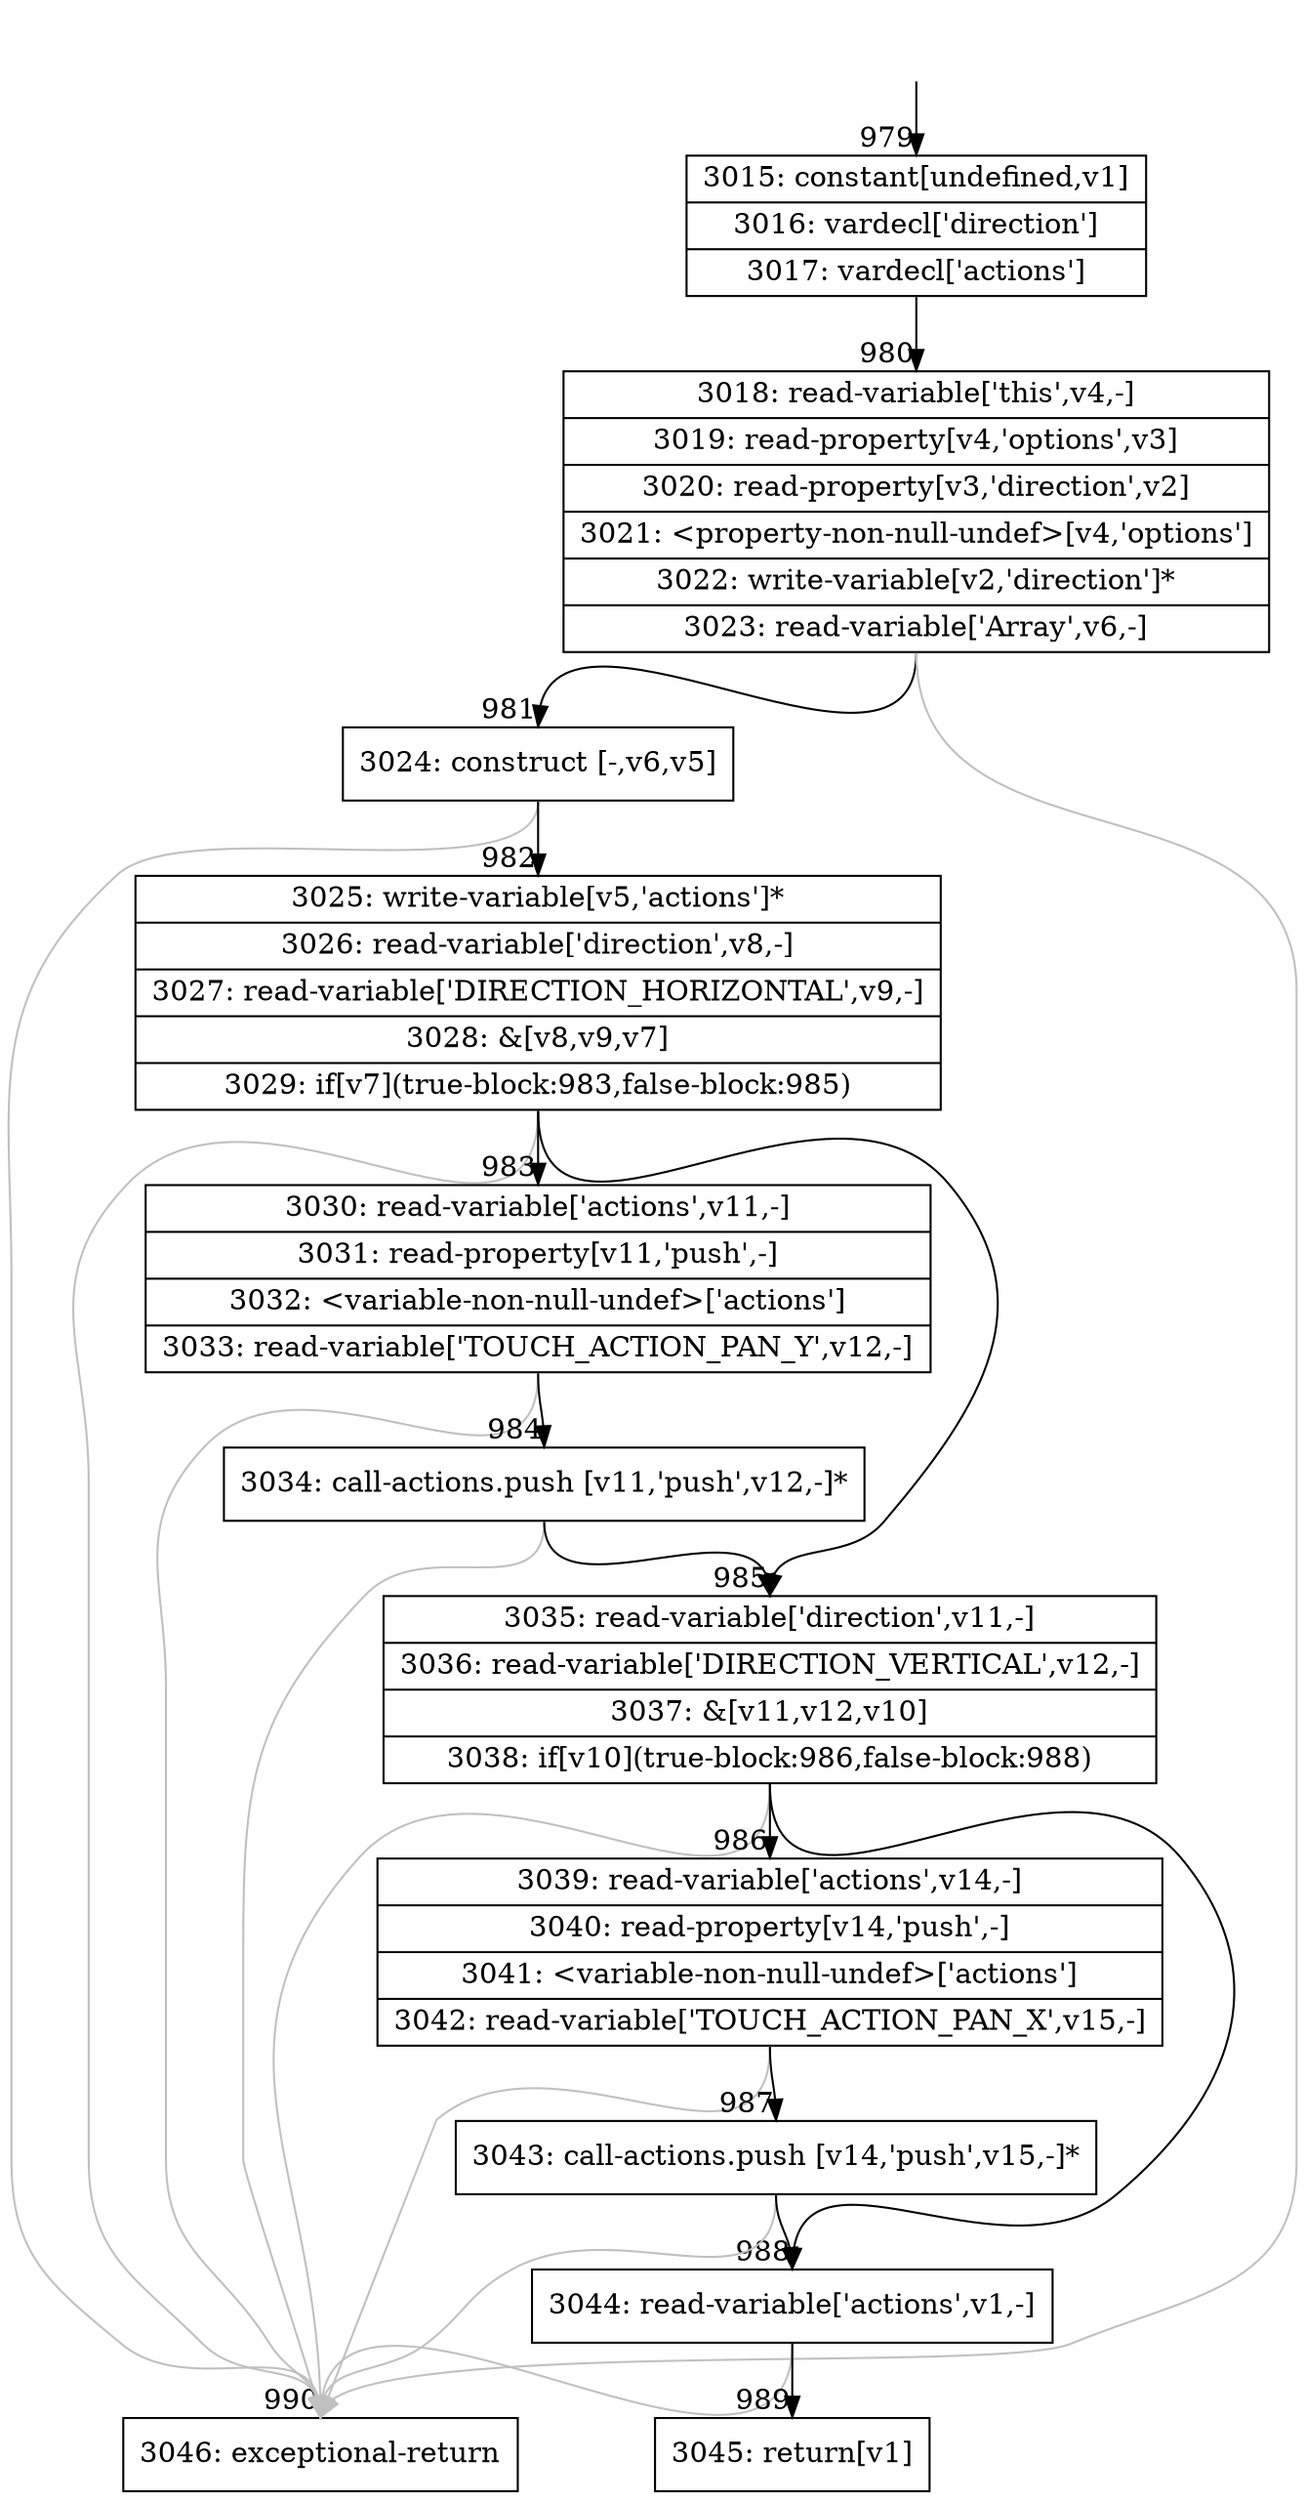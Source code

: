 digraph {
rankdir="TD"
BB_entry89[shape=none,label=""];
BB_entry89 -> BB979 [tailport=s, headport=n, headlabel="    979"]
BB979 [shape=record label="{3015: constant[undefined,v1]|3016: vardecl['direction']|3017: vardecl['actions']}" ] 
BB979 -> BB980 [tailport=s, headport=n, headlabel="      980"]
BB980 [shape=record label="{3018: read-variable['this',v4,-]|3019: read-property[v4,'options',v3]|3020: read-property[v3,'direction',v2]|3021: \<property-non-null-undef\>[v4,'options']|3022: write-variable[v2,'direction']*|3023: read-variable['Array',v6,-]}" ] 
BB980 -> BB981 [tailport=s, headport=n, headlabel="      981"]
BB980 -> BB990 [tailport=s, headport=n, color=gray, headlabel="      990"]
BB981 [shape=record label="{3024: construct [-,v6,v5]}" ] 
BB981 -> BB982 [tailport=s, headport=n, headlabel="      982"]
BB981 -> BB990 [tailport=s, headport=n, color=gray]
BB982 [shape=record label="{3025: write-variable[v5,'actions']*|3026: read-variable['direction',v8,-]|3027: read-variable['DIRECTION_HORIZONTAL',v9,-]|3028: &[v8,v9,v7]|3029: if[v7](true-block:983,false-block:985)}" ] 
BB982 -> BB983 [tailport=s, headport=n, headlabel="      983"]
BB982 -> BB985 [tailport=s, headport=n, headlabel="      985"]
BB982 -> BB990 [tailport=s, headport=n, color=gray]
BB983 [shape=record label="{3030: read-variable['actions',v11,-]|3031: read-property[v11,'push',-]|3032: \<variable-non-null-undef\>['actions']|3033: read-variable['TOUCH_ACTION_PAN_Y',v12,-]}" ] 
BB983 -> BB984 [tailport=s, headport=n, headlabel="      984"]
BB983 -> BB990 [tailport=s, headport=n, color=gray]
BB984 [shape=record label="{3034: call-actions.push [v11,'push',v12,-]*}" ] 
BB984 -> BB985 [tailport=s, headport=n]
BB984 -> BB990 [tailport=s, headport=n, color=gray]
BB985 [shape=record label="{3035: read-variable['direction',v11,-]|3036: read-variable['DIRECTION_VERTICAL',v12,-]|3037: &[v11,v12,v10]|3038: if[v10](true-block:986,false-block:988)}" ] 
BB985 -> BB986 [tailport=s, headport=n, headlabel="      986"]
BB985 -> BB988 [tailport=s, headport=n, headlabel="      988"]
BB985 -> BB990 [tailport=s, headport=n, color=gray]
BB986 [shape=record label="{3039: read-variable['actions',v14,-]|3040: read-property[v14,'push',-]|3041: \<variable-non-null-undef\>['actions']|3042: read-variable['TOUCH_ACTION_PAN_X',v15,-]}" ] 
BB986 -> BB987 [tailport=s, headport=n, headlabel="      987"]
BB986 -> BB990 [tailport=s, headport=n, color=gray]
BB987 [shape=record label="{3043: call-actions.push [v14,'push',v15,-]*}" ] 
BB987 -> BB988 [tailport=s, headport=n]
BB987 -> BB990 [tailport=s, headport=n, color=gray]
BB988 [shape=record label="{3044: read-variable['actions',v1,-]}" ] 
BB988 -> BB989 [tailport=s, headport=n, headlabel="      989"]
BB988 -> BB990 [tailport=s, headport=n, color=gray]
BB989 [shape=record label="{3045: return[v1]}" ] 
BB990 [shape=record label="{3046: exceptional-return}" ] 
//#$~ 1635
}
